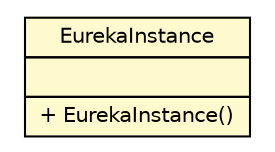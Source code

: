 #!/usr/local/bin/dot
#
# Class diagram 
# Generated by UMLGraph version R5_6-24-gf6e263 (http://www.umlgraph.org/)
#

digraph G {
	edge [fontname="Helvetica",fontsize=10,labelfontname="Helvetica",labelfontsize=10];
	node [fontname="Helvetica",fontsize=10,shape=plaintext];
	nodesep=0.25;
	ranksep=0.5;
	// cn.home1.cloud.example.EurekaInstance
	c2 [label=<<table title="cn.home1.cloud.example.EurekaInstance" border="0" cellborder="1" cellspacing="0" cellpadding="2" port="p" bgcolor="lemonChiffon" href="./EurekaInstance.html">
		<tr><td><table border="0" cellspacing="0" cellpadding="1">
<tr><td align="center" balign="center"> EurekaInstance </td></tr>
		</table></td></tr>
		<tr><td><table border="0" cellspacing="0" cellpadding="1">
<tr><td align="left" balign="left">  </td></tr>
		</table></td></tr>
		<tr><td><table border="0" cellspacing="0" cellpadding="1">
<tr><td align="left" balign="left"> + EurekaInstance() </td></tr>
		</table></td></tr>
		</table>>, URL="./EurekaInstance.html", fontname="Helvetica", fontcolor="black", fontsize=10.0];
}

